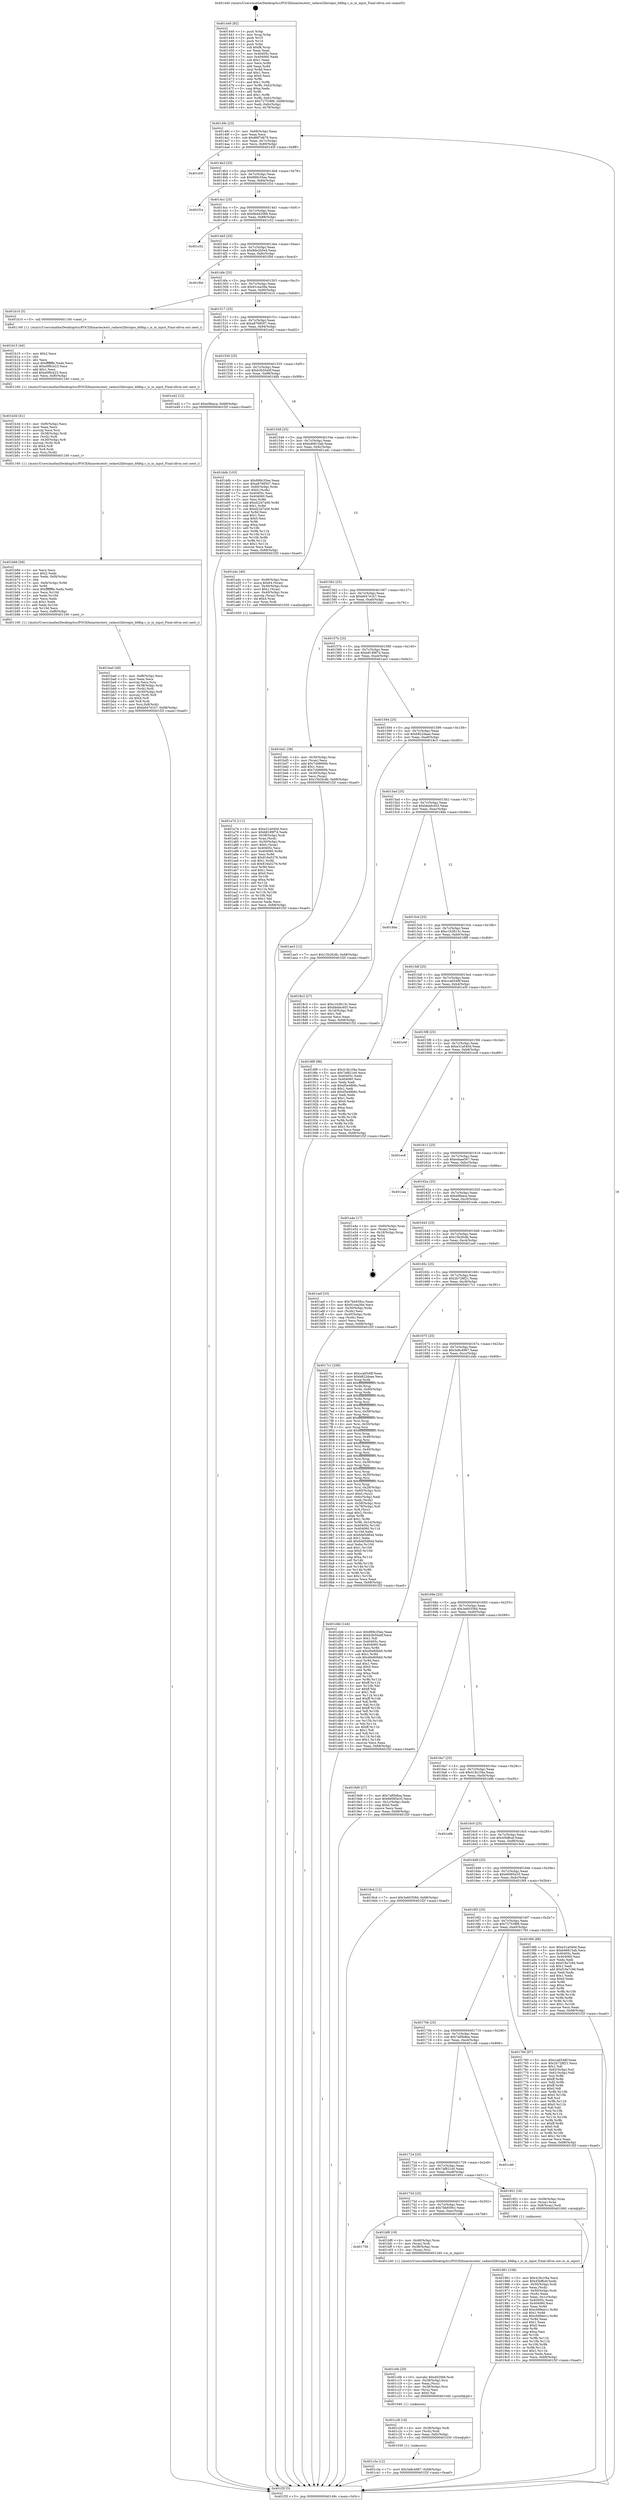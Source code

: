 digraph "0x401440" {
  label = "0x401440 (/mnt/c/Users/mathe/Desktop/tcc/POCII/binaries/extr_radare2libriopio_bfdbg.c_is_in_input_Final-ollvm.out::main(0))"
  labelloc = "t"
  node[shape=record]

  Entry [label="",width=0.3,height=0.3,shape=circle,fillcolor=black,style=filled]
  "0x40149c" [label="{
     0x40149c [23]\l
     | [instrs]\l
     &nbsp;&nbsp;0x40149c \<+3\>: mov -0x68(%rbp),%eax\l
     &nbsp;&nbsp;0x40149f \<+2\>: mov %eax,%ecx\l
     &nbsp;&nbsp;0x4014a1 \<+6\>: sub $0x86f7d679,%ecx\l
     &nbsp;&nbsp;0x4014a7 \<+3\>: mov %eax,-0x7c(%rbp)\l
     &nbsp;&nbsp;0x4014aa \<+3\>: mov %ecx,-0x80(%rbp)\l
     &nbsp;&nbsp;0x4014ad \<+6\>: je 0000000000401d3f \<main+0x8ff\>\l
  }"]
  "0x401d3f" [label="{
     0x401d3f\l
  }", style=dashed]
  "0x4014b3" [label="{
     0x4014b3 [25]\l
     | [instrs]\l
     &nbsp;&nbsp;0x4014b3 \<+5\>: jmp 00000000004014b8 \<main+0x78\>\l
     &nbsp;&nbsp;0x4014b8 \<+3\>: mov -0x7c(%rbp),%eax\l
     &nbsp;&nbsp;0x4014bb \<+5\>: sub $0x899c35ee,%eax\l
     &nbsp;&nbsp;0x4014c0 \<+6\>: mov %eax,-0x84(%rbp)\l
     &nbsp;&nbsp;0x4014c6 \<+6\>: je 0000000000401f1e \<main+0xade\>\l
  }"]
  Exit [label="",width=0.3,height=0.3,shape=circle,fillcolor=black,style=filled,peripheries=2]
  "0x401f1e" [label="{
     0x401f1e\l
  }", style=dashed]
  "0x4014cc" [label="{
     0x4014cc [25]\l
     | [instrs]\l
     &nbsp;&nbsp;0x4014cc \<+5\>: jmp 00000000004014d1 \<main+0x91\>\l
     &nbsp;&nbsp;0x4014d1 \<+3\>: mov -0x7c(%rbp),%eax\l
     &nbsp;&nbsp;0x4014d4 \<+5\>: sub $0x8bd42089,%eax\l
     &nbsp;&nbsp;0x4014d9 \<+6\>: mov %eax,-0x88(%rbp)\l
     &nbsp;&nbsp;0x4014df \<+6\>: je 0000000000401c52 \<main+0x812\>\l
  }"]
  "0x401c3a" [label="{
     0x401c3a [12]\l
     | [instrs]\l
     &nbsp;&nbsp;0x401c3a \<+7\>: movl $0x3a8c4987,-0x68(%rbp)\l
     &nbsp;&nbsp;0x401c41 \<+5\>: jmp 0000000000401f2f \<main+0xaef\>\l
  }"]
  "0x401c52" [label="{
     0x401c52\l
  }", style=dashed]
  "0x4014e5" [label="{
     0x4014e5 [25]\l
     | [instrs]\l
     &nbsp;&nbsp;0x4014e5 \<+5\>: jmp 00000000004014ea \<main+0xaa\>\l
     &nbsp;&nbsp;0x4014ea \<+3\>: mov -0x7c(%rbp),%eax\l
     &nbsp;&nbsp;0x4014ed \<+5\>: sub $0x8de2b5e4,%eax\l
     &nbsp;&nbsp;0x4014f2 \<+6\>: mov %eax,-0x8c(%rbp)\l
     &nbsp;&nbsp;0x4014f8 \<+6\>: je 0000000000401f0d \<main+0xacd\>\l
  }"]
  "0x401c28" [label="{
     0x401c28 [18]\l
     | [instrs]\l
     &nbsp;&nbsp;0x401c28 \<+4\>: mov -0x38(%rbp),%rdi\l
     &nbsp;&nbsp;0x401c2c \<+3\>: mov (%rdi),%rdi\l
     &nbsp;&nbsp;0x401c2f \<+6\>: mov %eax,-0xfc(%rbp)\l
     &nbsp;&nbsp;0x401c35 \<+5\>: call 0000000000401030 \<free@plt\>\l
     | [calls]\l
     &nbsp;&nbsp;0x401030 \{1\} (unknown)\l
  }"]
  "0x401f0d" [label="{
     0x401f0d\l
  }", style=dashed]
  "0x4014fe" [label="{
     0x4014fe [25]\l
     | [instrs]\l
     &nbsp;&nbsp;0x4014fe \<+5\>: jmp 0000000000401503 \<main+0xc3\>\l
     &nbsp;&nbsp;0x401503 \<+3\>: mov -0x7c(%rbp),%eax\l
     &nbsp;&nbsp;0x401506 \<+5\>: sub $0x91cea39a,%eax\l
     &nbsp;&nbsp;0x40150b \<+6\>: mov %eax,-0x90(%rbp)\l
     &nbsp;&nbsp;0x401511 \<+6\>: je 0000000000401b10 \<main+0x6d0\>\l
  }"]
  "0x401c0b" [label="{
     0x401c0b [29]\l
     | [instrs]\l
     &nbsp;&nbsp;0x401c0b \<+10\>: movabs $0x4020b6,%rdi\l
     &nbsp;&nbsp;0x401c15 \<+4\>: mov -0x28(%rbp),%rsi\l
     &nbsp;&nbsp;0x401c19 \<+2\>: mov %eax,(%rsi)\l
     &nbsp;&nbsp;0x401c1b \<+4\>: mov -0x28(%rbp),%rsi\l
     &nbsp;&nbsp;0x401c1f \<+2\>: mov (%rsi),%esi\l
     &nbsp;&nbsp;0x401c21 \<+2\>: mov $0x0,%al\l
     &nbsp;&nbsp;0x401c23 \<+5\>: call 0000000000401040 \<printf@plt\>\l
     | [calls]\l
     &nbsp;&nbsp;0x401040 \{1\} (unknown)\l
  }"]
  "0x401b10" [label="{
     0x401b10 [5]\l
     | [instrs]\l
     &nbsp;&nbsp;0x401b10 \<+5\>: call 0000000000401160 \<next_i\>\l
     | [calls]\l
     &nbsp;&nbsp;0x401160 \{1\} (/mnt/c/Users/mathe/Desktop/tcc/POCII/binaries/extr_radare2libriopio_bfdbg.c_is_in_input_Final-ollvm.out::next_i)\l
  }"]
  "0x401517" [label="{
     0x401517 [25]\l
     | [instrs]\l
     &nbsp;&nbsp;0x401517 \<+5\>: jmp 000000000040151c \<main+0xdc\>\l
     &nbsp;&nbsp;0x40151c \<+3\>: mov -0x7c(%rbp),%eax\l
     &nbsp;&nbsp;0x40151f \<+5\>: sub $0xa8768507,%eax\l
     &nbsp;&nbsp;0x401524 \<+6\>: mov %eax,-0x94(%rbp)\l
     &nbsp;&nbsp;0x40152a \<+6\>: je 0000000000401e42 \<main+0xa02\>\l
  }"]
  "0x401756" [label="{
     0x401756\l
  }", style=dashed]
  "0x401e42" [label="{
     0x401e42 [12]\l
     | [instrs]\l
     &nbsp;&nbsp;0x401e42 \<+7\>: movl $0xe0feaca,-0x68(%rbp)\l
     &nbsp;&nbsp;0x401e49 \<+5\>: jmp 0000000000401f2f \<main+0xaef\>\l
  }"]
  "0x401530" [label="{
     0x401530 [25]\l
     | [instrs]\l
     &nbsp;&nbsp;0x401530 \<+5\>: jmp 0000000000401535 \<main+0xf5\>\l
     &nbsp;&nbsp;0x401535 \<+3\>: mov -0x7c(%rbp),%eax\l
     &nbsp;&nbsp;0x401538 \<+5\>: sub $0xb3b50a0f,%eax\l
     &nbsp;&nbsp;0x40153d \<+6\>: mov %eax,-0x98(%rbp)\l
     &nbsp;&nbsp;0x401543 \<+6\>: je 0000000000401ddb \<main+0x99b\>\l
  }"]
  "0x401bf8" [label="{
     0x401bf8 [19]\l
     | [instrs]\l
     &nbsp;&nbsp;0x401bf8 \<+4\>: mov -0x48(%rbp),%rax\l
     &nbsp;&nbsp;0x401bfc \<+3\>: mov (%rax),%rdi\l
     &nbsp;&nbsp;0x401bff \<+4\>: mov -0x38(%rbp),%rax\l
     &nbsp;&nbsp;0x401c03 \<+3\>: mov (%rax),%rsi\l
     &nbsp;&nbsp;0x401c06 \<+5\>: call 0000000000401240 \<is_in_input\>\l
     | [calls]\l
     &nbsp;&nbsp;0x401240 \{1\} (/mnt/c/Users/mathe/Desktop/tcc/POCII/binaries/extr_radare2libriopio_bfdbg.c_is_in_input_Final-ollvm.out::is_in_input)\l
  }"]
  "0x401ddb" [label="{
     0x401ddb [103]\l
     | [instrs]\l
     &nbsp;&nbsp;0x401ddb \<+5\>: mov $0x899c35ee,%eax\l
     &nbsp;&nbsp;0x401de0 \<+5\>: mov $0xa8768507,%ecx\l
     &nbsp;&nbsp;0x401de5 \<+4\>: mov -0x60(%rbp),%rdx\l
     &nbsp;&nbsp;0x401de9 \<+6\>: movl $0x0,(%rdx)\l
     &nbsp;&nbsp;0x401def \<+7\>: mov 0x40405c,%esi\l
     &nbsp;&nbsp;0x401df6 \<+7\>: mov 0x404060,%edi\l
     &nbsp;&nbsp;0x401dfd \<+3\>: mov %esi,%r8d\l
     &nbsp;&nbsp;0x401e00 \<+7\>: add $0xd22d7a56,%r8d\l
     &nbsp;&nbsp;0x401e07 \<+4\>: sub $0x1,%r8d\l
     &nbsp;&nbsp;0x401e0b \<+7\>: sub $0xd22d7a56,%r8d\l
     &nbsp;&nbsp;0x401e12 \<+4\>: imul %r8d,%esi\l
     &nbsp;&nbsp;0x401e16 \<+3\>: and $0x1,%esi\l
     &nbsp;&nbsp;0x401e19 \<+3\>: cmp $0x0,%esi\l
     &nbsp;&nbsp;0x401e1c \<+4\>: sete %r9b\l
     &nbsp;&nbsp;0x401e20 \<+3\>: cmp $0xa,%edi\l
     &nbsp;&nbsp;0x401e23 \<+4\>: setl %r10b\l
     &nbsp;&nbsp;0x401e27 \<+3\>: mov %r9b,%r11b\l
     &nbsp;&nbsp;0x401e2a \<+3\>: and %r10b,%r11b\l
     &nbsp;&nbsp;0x401e2d \<+3\>: xor %r10b,%r9b\l
     &nbsp;&nbsp;0x401e30 \<+3\>: or %r9b,%r11b\l
     &nbsp;&nbsp;0x401e33 \<+4\>: test $0x1,%r11b\l
     &nbsp;&nbsp;0x401e37 \<+3\>: cmovne %ecx,%eax\l
     &nbsp;&nbsp;0x401e3a \<+3\>: mov %eax,-0x68(%rbp)\l
     &nbsp;&nbsp;0x401e3d \<+5\>: jmp 0000000000401f2f \<main+0xaef\>\l
  }"]
  "0x401549" [label="{
     0x401549 [25]\l
     | [instrs]\l
     &nbsp;&nbsp;0x401549 \<+5\>: jmp 000000000040154e \<main+0x10e\>\l
     &nbsp;&nbsp;0x40154e \<+3\>: mov -0x7c(%rbp),%eax\l
     &nbsp;&nbsp;0x401551 \<+5\>: sub $0xb46815ab,%eax\l
     &nbsp;&nbsp;0x401556 \<+6\>: mov %eax,-0x9c(%rbp)\l
     &nbsp;&nbsp;0x40155c \<+6\>: je 0000000000401a4c \<main+0x60c\>\l
  }"]
  "0x401ba0" [label="{
     0x401ba0 [49]\l
     | [instrs]\l
     &nbsp;&nbsp;0x401ba0 \<+6\>: mov -0xf8(%rbp),%ecx\l
     &nbsp;&nbsp;0x401ba6 \<+3\>: imul %eax,%ecx\l
     &nbsp;&nbsp;0x401ba9 \<+3\>: movslq %ecx,%rsi\l
     &nbsp;&nbsp;0x401bac \<+4\>: mov -0x38(%rbp),%rdi\l
     &nbsp;&nbsp;0x401bb0 \<+3\>: mov (%rdi),%rdi\l
     &nbsp;&nbsp;0x401bb3 \<+4\>: mov -0x30(%rbp),%r8\l
     &nbsp;&nbsp;0x401bb7 \<+3\>: movslq (%r8),%r8\l
     &nbsp;&nbsp;0x401bba \<+4\>: shl $0x4,%r8\l
     &nbsp;&nbsp;0x401bbe \<+3\>: add %r8,%rdi\l
     &nbsp;&nbsp;0x401bc1 \<+4\>: mov %rsi,0x8(%rdi)\l
     &nbsp;&nbsp;0x401bc5 \<+7\>: movl $0xb64741b7,-0x68(%rbp)\l
     &nbsp;&nbsp;0x401bcc \<+5\>: jmp 0000000000401f2f \<main+0xaef\>\l
  }"]
  "0x401a4c" [label="{
     0x401a4c [40]\l
     | [instrs]\l
     &nbsp;&nbsp;0x401a4c \<+4\>: mov -0x48(%rbp),%rax\l
     &nbsp;&nbsp;0x401a50 \<+7\>: movq $0x64,(%rax)\l
     &nbsp;&nbsp;0x401a57 \<+4\>: mov -0x40(%rbp),%rax\l
     &nbsp;&nbsp;0x401a5b \<+6\>: movl $0x1,(%rax)\l
     &nbsp;&nbsp;0x401a61 \<+4\>: mov -0x40(%rbp),%rax\l
     &nbsp;&nbsp;0x401a65 \<+3\>: movslq (%rax),%rax\l
     &nbsp;&nbsp;0x401a68 \<+4\>: shl $0x4,%rax\l
     &nbsp;&nbsp;0x401a6c \<+3\>: mov %rax,%rdi\l
     &nbsp;&nbsp;0x401a6f \<+5\>: call 0000000000401050 \<malloc@plt\>\l
     | [calls]\l
     &nbsp;&nbsp;0x401050 \{1\} (unknown)\l
  }"]
  "0x401562" [label="{
     0x401562 [25]\l
     | [instrs]\l
     &nbsp;&nbsp;0x401562 \<+5\>: jmp 0000000000401567 \<main+0x127\>\l
     &nbsp;&nbsp;0x401567 \<+3\>: mov -0x7c(%rbp),%eax\l
     &nbsp;&nbsp;0x40156a \<+5\>: sub $0xb64741b7,%eax\l
     &nbsp;&nbsp;0x40156f \<+6\>: mov %eax,-0xa0(%rbp)\l
     &nbsp;&nbsp;0x401575 \<+6\>: je 0000000000401bd1 \<main+0x791\>\l
  }"]
  "0x401b66" [label="{
     0x401b66 [58]\l
     | [instrs]\l
     &nbsp;&nbsp;0x401b66 \<+2\>: xor %ecx,%ecx\l
     &nbsp;&nbsp;0x401b68 \<+5\>: mov $0x2,%edx\l
     &nbsp;&nbsp;0x401b6d \<+6\>: mov %edx,-0xf4(%rbp)\l
     &nbsp;&nbsp;0x401b73 \<+1\>: cltd\l
     &nbsp;&nbsp;0x401b74 \<+7\>: mov -0xf4(%rbp),%r9d\l
     &nbsp;&nbsp;0x401b7b \<+3\>: idiv %r9d\l
     &nbsp;&nbsp;0x401b7e \<+6\>: imul $0xfffffffe,%edx,%edx\l
     &nbsp;&nbsp;0x401b84 \<+3\>: mov %ecx,%r10d\l
     &nbsp;&nbsp;0x401b87 \<+3\>: sub %edx,%r10d\l
     &nbsp;&nbsp;0x401b8a \<+2\>: mov %ecx,%edx\l
     &nbsp;&nbsp;0x401b8c \<+3\>: sub $0x1,%edx\l
     &nbsp;&nbsp;0x401b8f \<+3\>: add %edx,%r10d\l
     &nbsp;&nbsp;0x401b92 \<+3\>: sub %r10d,%ecx\l
     &nbsp;&nbsp;0x401b95 \<+6\>: mov %ecx,-0xf8(%rbp)\l
     &nbsp;&nbsp;0x401b9b \<+5\>: call 0000000000401160 \<next_i\>\l
     | [calls]\l
     &nbsp;&nbsp;0x401160 \{1\} (/mnt/c/Users/mathe/Desktop/tcc/POCII/binaries/extr_radare2libriopio_bfdbg.c_is_in_input_Final-ollvm.out::next_i)\l
  }"]
  "0x401bd1" [label="{
     0x401bd1 [39]\l
     | [instrs]\l
     &nbsp;&nbsp;0x401bd1 \<+4\>: mov -0x30(%rbp),%rax\l
     &nbsp;&nbsp;0x401bd5 \<+2\>: mov (%rax),%ecx\l
     &nbsp;&nbsp;0x401bd7 \<+6\>: add $0x7cb8660b,%ecx\l
     &nbsp;&nbsp;0x401bdd \<+3\>: add $0x1,%ecx\l
     &nbsp;&nbsp;0x401be0 \<+6\>: sub $0x7cb8660b,%ecx\l
     &nbsp;&nbsp;0x401be6 \<+4\>: mov -0x30(%rbp),%rax\l
     &nbsp;&nbsp;0x401bea \<+2\>: mov %ecx,(%rax)\l
     &nbsp;&nbsp;0x401bec \<+7\>: movl $0x15b2fcdb,-0x68(%rbp)\l
     &nbsp;&nbsp;0x401bf3 \<+5\>: jmp 0000000000401f2f \<main+0xaef\>\l
  }"]
  "0x40157b" [label="{
     0x40157b [25]\l
     | [instrs]\l
     &nbsp;&nbsp;0x40157b \<+5\>: jmp 0000000000401580 \<main+0x140\>\l
     &nbsp;&nbsp;0x401580 \<+3\>: mov -0x7c(%rbp),%eax\l
     &nbsp;&nbsp;0x401583 \<+5\>: sub $0xb8189f7d,%eax\l
     &nbsp;&nbsp;0x401588 \<+6\>: mov %eax,-0xa4(%rbp)\l
     &nbsp;&nbsp;0x40158e \<+6\>: je 0000000000401ae3 \<main+0x6a3\>\l
  }"]
  "0x401b3d" [label="{
     0x401b3d [41]\l
     | [instrs]\l
     &nbsp;&nbsp;0x401b3d \<+6\>: mov -0xf0(%rbp),%ecx\l
     &nbsp;&nbsp;0x401b43 \<+3\>: imul %eax,%ecx\l
     &nbsp;&nbsp;0x401b46 \<+3\>: movslq %ecx,%rsi\l
     &nbsp;&nbsp;0x401b49 \<+4\>: mov -0x38(%rbp),%rdi\l
     &nbsp;&nbsp;0x401b4d \<+3\>: mov (%rdi),%rdi\l
     &nbsp;&nbsp;0x401b50 \<+4\>: mov -0x30(%rbp),%r8\l
     &nbsp;&nbsp;0x401b54 \<+3\>: movslq (%r8),%r8\l
     &nbsp;&nbsp;0x401b57 \<+4\>: shl $0x4,%r8\l
     &nbsp;&nbsp;0x401b5b \<+3\>: add %r8,%rdi\l
     &nbsp;&nbsp;0x401b5e \<+3\>: mov %rsi,(%rdi)\l
     &nbsp;&nbsp;0x401b61 \<+5\>: call 0000000000401160 \<next_i\>\l
     | [calls]\l
     &nbsp;&nbsp;0x401160 \{1\} (/mnt/c/Users/mathe/Desktop/tcc/POCII/binaries/extr_radare2libriopio_bfdbg.c_is_in_input_Final-ollvm.out::next_i)\l
  }"]
  "0x401ae3" [label="{
     0x401ae3 [12]\l
     | [instrs]\l
     &nbsp;&nbsp;0x401ae3 \<+7\>: movl $0x15b2fcdb,-0x68(%rbp)\l
     &nbsp;&nbsp;0x401aea \<+5\>: jmp 0000000000401f2f \<main+0xaef\>\l
  }"]
  "0x401594" [label="{
     0x401594 [25]\l
     | [instrs]\l
     &nbsp;&nbsp;0x401594 \<+5\>: jmp 0000000000401599 \<main+0x159\>\l
     &nbsp;&nbsp;0x401599 \<+3\>: mov -0x7c(%rbp),%eax\l
     &nbsp;&nbsp;0x40159c \<+5\>: sub $0xb822daae,%eax\l
     &nbsp;&nbsp;0x4015a1 \<+6\>: mov %eax,-0xa8(%rbp)\l
     &nbsp;&nbsp;0x4015a7 \<+6\>: je 00000000004018c3 \<main+0x483\>\l
  }"]
  "0x401b15" [label="{
     0x401b15 [40]\l
     | [instrs]\l
     &nbsp;&nbsp;0x401b15 \<+5\>: mov $0x2,%ecx\l
     &nbsp;&nbsp;0x401b1a \<+1\>: cltd\l
     &nbsp;&nbsp;0x401b1b \<+2\>: idiv %ecx\l
     &nbsp;&nbsp;0x401b1d \<+6\>: imul $0xfffffffe,%edx,%ecx\l
     &nbsp;&nbsp;0x401b23 \<+6\>: sub $0xe0f6cb23,%ecx\l
     &nbsp;&nbsp;0x401b29 \<+3\>: add $0x1,%ecx\l
     &nbsp;&nbsp;0x401b2c \<+6\>: add $0xe0f6cb23,%ecx\l
     &nbsp;&nbsp;0x401b32 \<+6\>: mov %ecx,-0xf0(%rbp)\l
     &nbsp;&nbsp;0x401b38 \<+5\>: call 0000000000401160 \<next_i\>\l
     | [calls]\l
     &nbsp;&nbsp;0x401160 \{1\} (/mnt/c/Users/mathe/Desktop/tcc/POCII/binaries/extr_radare2libriopio_bfdbg.c_is_in_input_Final-ollvm.out::next_i)\l
  }"]
  "0x4018c3" [label="{
     0x4018c3 [27]\l
     | [instrs]\l
     &nbsp;&nbsp;0x4018c3 \<+5\>: mov $0xc1b3613c,%eax\l
     &nbsp;&nbsp;0x4018c8 \<+5\>: mov $0xbbddc403,%ecx\l
     &nbsp;&nbsp;0x4018cd \<+3\>: mov -0x1d(%rbp),%dl\l
     &nbsp;&nbsp;0x4018d0 \<+3\>: test $0x1,%dl\l
     &nbsp;&nbsp;0x4018d3 \<+3\>: cmovne %ecx,%eax\l
     &nbsp;&nbsp;0x4018d6 \<+3\>: mov %eax,-0x68(%rbp)\l
     &nbsp;&nbsp;0x4018d9 \<+5\>: jmp 0000000000401f2f \<main+0xaef\>\l
  }"]
  "0x4015ad" [label="{
     0x4015ad [25]\l
     | [instrs]\l
     &nbsp;&nbsp;0x4015ad \<+5\>: jmp 00000000004015b2 \<main+0x172\>\l
     &nbsp;&nbsp;0x4015b2 \<+3\>: mov -0x7c(%rbp),%eax\l
     &nbsp;&nbsp;0x4015b5 \<+5\>: sub $0xbbddc403,%eax\l
     &nbsp;&nbsp;0x4015ba \<+6\>: mov %eax,-0xac(%rbp)\l
     &nbsp;&nbsp;0x4015c0 \<+6\>: je 00000000004018de \<main+0x49e\>\l
  }"]
  "0x401a74" [label="{
     0x401a74 [111]\l
     | [instrs]\l
     &nbsp;&nbsp;0x401a74 \<+5\>: mov $0xe31a040d,%ecx\l
     &nbsp;&nbsp;0x401a79 \<+5\>: mov $0xb8189f7d,%edx\l
     &nbsp;&nbsp;0x401a7e \<+4\>: mov -0x38(%rbp),%rdi\l
     &nbsp;&nbsp;0x401a82 \<+3\>: mov %rax,(%rdi)\l
     &nbsp;&nbsp;0x401a85 \<+4\>: mov -0x30(%rbp),%rax\l
     &nbsp;&nbsp;0x401a89 \<+6\>: movl $0x0,(%rax)\l
     &nbsp;&nbsp;0x401a8f \<+7\>: mov 0x40405c,%esi\l
     &nbsp;&nbsp;0x401a96 \<+8\>: mov 0x404060,%r8d\l
     &nbsp;&nbsp;0x401a9e \<+3\>: mov %esi,%r9d\l
     &nbsp;&nbsp;0x401aa1 \<+7\>: add $0x816a5276,%r9d\l
     &nbsp;&nbsp;0x401aa8 \<+4\>: sub $0x1,%r9d\l
     &nbsp;&nbsp;0x401aac \<+7\>: sub $0x816a5276,%r9d\l
     &nbsp;&nbsp;0x401ab3 \<+4\>: imul %r9d,%esi\l
     &nbsp;&nbsp;0x401ab7 \<+3\>: and $0x1,%esi\l
     &nbsp;&nbsp;0x401aba \<+3\>: cmp $0x0,%esi\l
     &nbsp;&nbsp;0x401abd \<+4\>: sete %r10b\l
     &nbsp;&nbsp;0x401ac1 \<+4\>: cmp $0xa,%r8d\l
     &nbsp;&nbsp;0x401ac5 \<+4\>: setl %r11b\l
     &nbsp;&nbsp;0x401ac9 \<+3\>: mov %r10b,%bl\l
     &nbsp;&nbsp;0x401acc \<+3\>: and %r11b,%bl\l
     &nbsp;&nbsp;0x401acf \<+3\>: xor %r11b,%r10b\l
     &nbsp;&nbsp;0x401ad2 \<+3\>: or %r10b,%bl\l
     &nbsp;&nbsp;0x401ad5 \<+3\>: test $0x1,%bl\l
     &nbsp;&nbsp;0x401ad8 \<+3\>: cmovne %edx,%ecx\l
     &nbsp;&nbsp;0x401adb \<+3\>: mov %ecx,-0x68(%rbp)\l
     &nbsp;&nbsp;0x401ade \<+5\>: jmp 0000000000401f2f \<main+0xaef\>\l
  }"]
  "0x4018de" [label="{
     0x4018de\l
  }", style=dashed]
  "0x4015c6" [label="{
     0x4015c6 [25]\l
     | [instrs]\l
     &nbsp;&nbsp;0x4015c6 \<+5\>: jmp 00000000004015cb \<main+0x18b\>\l
     &nbsp;&nbsp;0x4015cb \<+3\>: mov -0x7c(%rbp),%eax\l
     &nbsp;&nbsp;0x4015ce \<+5\>: sub $0xc1b3613c,%eax\l
     &nbsp;&nbsp;0x4015d3 \<+6\>: mov %eax,-0xb0(%rbp)\l
     &nbsp;&nbsp;0x4015d9 \<+6\>: je 00000000004018f9 \<main+0x4b9\>\l
  }"]
  "0x401961" [label="{
     0x401961 [108]\l
     | [instrs]\l
     &nbsp;&nbsp;0x401961 \<+5\>: mov $0x418c1f4a,%ecx\l
     &nbsp;&nbsp;0x401966 \<+5\>: mov $0x45bffcef,%edx\l
     &nbsp;&nbsp;0x40196b \<+4\>: mov -0x50(%rbp),%rdi\l
     &nbsp;&nbsp;0x40196f \<+2\>: mov %eax,(%rdi)\l
     &nbsp;&nbsp;0x401971 \<+4\>: mov -0x50(%rbp),%rdi\l
     &nbsp;&nbsp;0x401975 \<+2\>: mov (%rdi),%eax\l
     &nbsp;&nbsp;0x401977 \<+3\>: mov %eax,-0x1c(%rbp)\l
     &nbsp;&nbsp;0x40197a \<+7\>: mov 0x40405c,%eax\l
     &nbsp;&nbsp;0x401981 \<+7\>: mov 0x404060,%esi\l
     &nbsp;&nbsp;0x401988 \<+3\>: mov %eax,%r8d\l
     &nbsp;&nbsp;0x40198b \<+7\>: add $0xcb99ee1c,%r8d\l
     &nbsp;&nbsp;0x401992 \<+4\>: sub $0x1,%r8d\l
     &nbsp;&nbsp;0x401996 \<+7\>: sub $0xcb99ee1c,%r8d\l
     &nbsp;&nbsp;0x40199d \<+4\>: imul %r8d,%eax\l
     &nbsp;&nbsp;0x4019a1 \<+3\>: and $0x1,%eax\l
     &nbsp;&nbsp;0x4019a4 \<+3\>: cmp $0x0,%eax\l
     &nbsp;&nbsp;0x4019a7 \<+4\>: sete %r9b\l
     &nbsp;&nbsp;0x4019ab \<+3\>: cmp $0xa,%esi\l
     &nbsp;&nbsp;0x4019ae \<+4\>: setl %r10b\l
     &nbsp;&nbsp;0x4019b2 \<+3\>: mov %r9b,%r11b\l
     &nbsp;&nbsp;0x4019b5 \<+3\>: and %r10b,%r11b\l
     &nbsp;&nbsp;0x4019b8 \<+3\>: xor %r10b,%r9b\l
     &nbsp;&nbsp;0x4019bb \<+3\>: or %r9b,%r11b\l
     &nbsp;&nbsp;0x4019be \<+4\>: test $0x1,%r11b\l
     &nbsp;&nbsp;0x4019c2 \<+3\>: cmovne %edx,%ecx\l
     &nbsp;&nbsp;0x4019c5 \<+3\>: mov %ecx,-0x68(%rbp)\l
     &nbsp;&nbsp;0x4019c8 \<+5\>: jmp 0000000000401f2f \<main+0xaef\>\l
  }"]
  "0x4018f9" [label="{
     0x4018f9 [88]\l
     | [instrs]\l
     &nbsp;&nbsp;0x4018f9 \<+5\>: mov $0x418c1f4a,%eax\l
     &nbsp;&nbsp;0x4018fe \<+5\>: mov $0x7af821e0,%ecx\l
     &nbsp;&nbsp;0x401903 \<+7\>: mov 0x40405c,%edx\l
     &nbsp;&nbsp;0x40190a \<+7\>: mov 0x404060,%esi\l
     &nbsp;&nbsp;0x401911 \<+2\>: mov %edx,%edi\l
     &nbsp;&nbsp;0x401913 \<+6\>: sub $0xd5e48b6c,%edi\l
     &nbsp;&nbsp;0x401919 \<+3\>: sub $0x1,%edi\l
     &nbsp;&nbsp;0x40191c \<+6\>: add $0xd5e48b6c,%edi\l
     &nbsp;&nbsp;0x401922 \<+3\>: imul %edi,%edx\l
     &nbsp;&nbsp;0x401925 \<+3\>: and $0x1,%edx\l
     &nbsp;&nbsp;0x401928 \<+3\>: cmp $0x0,%edx\l
     &nbsp;&nbsp;0x40192b \<+4\>: sete %r8b\l
     &nbsp;&nbsp;0x40192f \<+3\>: cmp $0xa,%esi\l
     &nbsp;&nbsp;0x401932 \<+4\>: setl %r9b\l
     &nbsp;&nbsp;0x401936 \<+3\>: mov %r8b,%r10b\l
     &nbsp;&nbsp;0x401939 \<+3\>: and %r9b,%r10b\l
     &nbsp;&nbsp;0x40193c \<+3\>: xor %r9b,%r8b\l
     &nbsp;&nbsp;0x40193f \<+3\>: or %r8b,%r10b\l
     &nbsp;&nbsp;0x401942 \<+4\>: test $0x1,%r10b\l
     &nbsp;&nbsp;0x401946 \<+3\>: cmovne %ecx,%eax\l
     &nbsp;&nbsp;0x401949 \<+3\>: mov %eax,-0x68(%rbp)\l
     &nbsp;&nbsp;0x40194c \<+5\>: jmp 0000000000401f2f \<main+0xaef\>\l
  }"]
  "0x4015df" [label="{
     0x4015df [25]\l
     | [instrs]\l
     &nbsp;&nbsp;0x4015df \<+5\>: jmp 00000000004015e4 \<main+0x1a4\>\l
     &nbsp;&nbsp;0x4015e4 \<+3\>: mov -0x7c(%rbp),%eax\l
     &nbsp;&nbsp;0x4015e7 \<+5\>: sub $0xcca6548f,%eax\l
     &nbsp;&nbsp;0x4015ec \<+6\>: mov %eax,-0xb4(%rbp)\l
     &nbsp;&nbsp;0x4015f2 \<+6\>: je 0000000000401e5f \<main+0xa1f\>\l
  }"]
  "0x40173d" [label="{
     0x40173d [25]\l
     | [instrs]\l
     &nbsp;&nbsp;0x40173d \<+5\>: jmp 0000000000401742 \<main+0x302\>\l
     &nbsp;&nbsp;0x401742 \<+3\>: mov -0x7c(%rbp),%eax\l
     &nbsp;&nbsp;0x401745 \<+5\>: sub $0x7bb939cc,%eax\l
     &nbsp;&nbsp;0x40174a \<+6\>: mov %eax,-0xec(%rbp)\l
     &nbsp;&nbsp;0x401750 \<+6\>: je 0000000000401bf8 \<main+0x7b8\>\l
  }"]
  "0x401e5f" [label="{
     0x401e5f\l
  }", style=dashed]
  "0x4015f8" [label="{
     0x4015f8 [25]\l
     | [instrs]\l
     &nbsp;&nbsp;0x4015f8 \<+5\>: jmp 00000000004015fd \<main+0x1bd\>\l
     &nbsp;&nbsp;0x4015fd \<+3\>: mov -0x7c(%rbp),%eax\l
     &nbsp;&nbsp;0x401600 \<+5\>: sub $0xe31a040d,%eax\l
     &nbsp;&nbsp;0x401605 \<+6\>: mov %eax,-0xb8(%rbp)\l
     &nbsp;&nbsp;0x40160b \<+6\>: je 0000000000401ec8 \<main+0xa88\>\l
  }"]
  "0x401951" [label="{
     0x401951 [16]\l
     | [instrs]\l
     &nbsp;&nbsp;0x401951 \<+4\>: mov -0x58(%rbp),%rax\l
     &nbsp;&nbsp;0x401955 \<+3\>: mov (%rax),%rax\l
     &nbsp;&nbsp;0x401958 \<+4\>: mov 0x8(%rax),%rdi\l
     &nbsp;&nbsp;0x40195c \<+5\>: call 0000000000401060 \<atoi@plt\>\l
     | [calls]\l
     &nbsp;&nbsp;0x401060 \{1\} (unknown)\l
  }"]
  "0x401ec8" [label="{
     0x401ec8\l
  }", style=dashed]
  "0x401611" [label="{
     0x401611 [25]\l
     | [instrs]\l
     &nbsp;&nbsp;0x401611 \<+5\>: jmp 0000000000401616 \<main+0x1d6\>\l
     &nbsp;&nbsp;0x401616 \<+3\>: mov -0x7c(%rbp),%eax\l
     &nbsp;&nbsp;0x401619 \<+5\>: sub $0xe4aae567,%eax\l
     &nbsp;&nbsp;0x40161e \<+6\>: mov %eax,-0xbc(%rbp)\l
     &nbsp;&nbsp;0x401624 \<+6\>: je 0000000000401caa \<main+0x86a\>\l
  }"]
  "0x401724" [label="{
     0x401724 [25]\l
     | [instrs]\l
     &nbsp;&nbsp;0x401724 \<+5\>: jmp 0000000000401729 \<main+0x2e9\>\l
     &nbsp;&nbsp;0x401729 \<+3\>: mov -0x7c(%rbp),%eax\l
     &nbsp;&nbsp;0x40172c \<+5\>: sub $0x7af821e0,%eax\l
     &nbsp;&nbsp;0x401731 \<+6\>: mov %eax,-0xe8(%rbp)\l
     &nbsp;&nbsp;0x401737 \<+6\>: je 0000000000401951 \<main+0x511\>\l
  }"]
  "0x401caa" [label="{
     0x401caa\l
  }", style=dashed]
  "0x40162a" [label="{
     0x40162a [25]\l
     | [instrs]\l
     &nbsp;&nbsp;0x40162a \<+5\>: jmp 000000000040162f \<main+0x1ef\>\l
     &nbsp;&nbsp;0x40162f \<+3\>: mov -0x7c(%rbp),%eax\l
     &nbsp;&nbsp;0x401632 \<+5\>: sub $0xe0feaca,%eax\l
     &nbsp;&nbsp;0x401637 \<+6\>: mov %eax,-0xc0(%rbp)\l
     &nbsp;&nbsp;0x40163d \<+6\>: je 0000000000401e4e \<main+0xa0e\>\l
  }"]
  "0x401c46" [label="{
     0x401c46\l
  }", style=dashed]
  "0x401e4e" [label="{
     0x401e4e [17]\l
     | [instrs]\l
     &nbsp;&nbsp;0x401e4e \<+4\>: mov -0x60(%rbp),%rax\l
     &nbsp;&nbsp;0x401e52 \<+2\>: mov (%rax),%eax\l
     &nbsp;&nbsp;0x401e54 \<+4\>: lea -0x18(%rbp),%rsp\l
     &nbsp;&nbsp;0x401e58 \<+1\>: pop %rbx\l
     &nbsp;&nbsp;0x401e59 \<+2\>: pop %r14\l
     &nbsp;&nbsp;0x401e5b \<+2\>: pop %r15\l
     &nbsp;&nbsp;0x401e5d \<+1\>: pop %rbp\l
     &nbsp;&nbsp;0x401e5e \<+1\>: ret\l
  }"]
  "0x401643" [label="{
     0x401643 [25]\l
     | [instrs]\l
     &nbsp;&nbsp;0x401643 \<+5\>: jmp 0000000000401648 \<main+0x208\>\l
     &nbsp;&nbsp;0x401648 \<+3\>: mov -0x7c(%rbp),%eax\l
     &nbsp;&nbsp;0x40164b \<+5\>: sub $0x15b2fcdb,%eax\l
     &nbsp;&nbsp;0x401650 \<+6\>: mov %eax,-0xc4(%rbp)\l
     &nbsp;&nbsp;0x401656 \<+6\>: je 0000000000401aef \<main+0x6af\>\l
  }"]
  "0x401440" [label="{
     0x401440 [92]\l
     | [instrs]\l
     &nbsp;&nbsp;0x401440 \<+1\>: push %rbp\l
     &nbsp;&nbsp;0x401441 \<+3\>: mov %rsp,%rbp\l
     &nbsp;&nbsp;0x401444 \<+2\>: push %r15\l
     &nbsp;&nbsp;0x401446 \<+2\>: push %r14\l
     &nbsp;&nbsp;0x401448 \<+1\>: push %rbx\l
     &nbsp;&nbsp;0x401449 \<+7\>: sub $0xf8,%rsp\l
     &nbsp;&nbsp;0x401450 \<+2\>: xor %eax,%eax\l
     &nbsp;&nbsp;0x401452 \<+7\>: mov 0x40405c,%ecx\l
     &nbsp;&nbsp;0x401459 \<+7\>: mov 0x404060,%edx\l
     &nbsp;&nbsp;0x401460 \<+3\>: sub $0x1,%eax\l
     &nbsp;&nbsp;0x401463 \<+3\>: mov %ecx,%r8d\l
     &nbsp;&nbsp;0x401466 \<+3\>: add %eax,%r8d\l
     &nbsp;&nbsp;0x401469 \<+4\>: imul %r8d,%ecx\l
     &nbsp;&nbsp;0x40146d \<+3\>: and $0x1,%ecx\l
     &nbsp;&nbsp;0x401470 \<+3\>: cmp $0x0,%ecx\l
     &nbsp;&nbsp;0x401473 \<+4\>: sete %r9b\l
     &nbsp;&nbsp;0x401477 \<+4\>: and $0x1,%r9b\l
     &nbsp;&nbsp;0x40147b \<+4\>: mov %r9b,-0x62(%rbp)\l
     &nbsp;&nbsp;0x40147f \<+3\>: cmp $0xa,%edx\l
     &nbsp;&nbsp;0x401482 \<+4\>: setl %r9b\l
     &nbsp;&nbsp;0x401486 \<+4\>: and $0x1,%r9b\l
     &nbsp;&nbsp;0x40148a \<+4\>: mov %r9b,-0x61(%rbp)\l
     &nbsp;&nbsp;0x40148e \<+7\>: movl $0x727538f6,-0x68(%rbp)\l
     &nbsp;&nbsp;0x401495 \<+3\>: mov %edi,-0x6c(%rbp)\l
     &nbsp;&nbsp;0x401498 \<+4\>: mov %rsi,-0x78(%rbp)\l
  }"]
  "0x401aef" [label="{
     0x401aef [33]\l
     | [instrs]\l
     &nbsp;&nbsp;0x401aef \<+5\>: mov $0x7bb939cc,%eax\l
     &nbsp;&nbsp;0x401af4 \<+5\>: mov $0x91cea39a,%ecx\l
     &nbsp;&nbsp;0x401af9 \<+4\>: mov -0x30(%rbp),%rdx\l
     &nbsp;&nbsp;0x401afd \<+2\>: mov (%rdx),%esi\l
     &nbsp;&nbsp;0x401aff \<+4\>: mov -0x40(%rbp),%rdx\l
     &nbsp;&nbsp;0x401b03 \<+2\>: cmp (%rdx),%esi\l
     &nbsp;&nbsp;0x401b05 \<+3\>: cmovl %ecx,%eax\l
     &nbsp;&nbsp;0x401b08 \<+3\>: mov %eax,-0x68(%rbp)\l
     &nbsp;&nbsp;0x401b0b \<+5\>: jmp 0000000000401f2f \<main+0xaef\>\l
  }"]
  "0x40165c" [label="{
     0x40165c [25]\l
     | [instrs]\l
     &nbsp;&nbsp;0x40165c \<+5\>: jmp 0000000000401661 \<main+0x221\>\l
     &nbsp;&nbsp;0x401661 \<+3\>: mov -0x7c(%rbp),%eax\l
     &nbsp;&nbsp;0x401664 \<+5\>: sub $0x2b728f21,%eax\l
     &nbsp;&nbsp;0x401669 \<+6\>: mov %eax,-0xc8(%rbp)\l
     &nbsp;&nbsp;0x40166f \<+6\>: je 00000000004017c1 \<main+0x381\>\l
  }"]
  "0x401f2f" [label="{
     0x401f2f [5]\l
     | [instrs]\l
     &nbsp;&nbsp;0x401f2f \<+5\>: jmp 000000000040149c \<main+0x5c\>\l
  }"]
  "0x4017c1" [label="{
     0x4017c1 [258]\l
     | [instrs]\l
     &nbsp;&nbsp;0x4017c1 \<+5\>: mov $0xcca6548f,%eax\l
     &nbsp;&nbsp;0x4017c6 \<+5\>: mov $0xb822daae,%ecx\l
     &nbsp;&nbsp;0x4017cb \<+3\>: mov %rsp,%rdx\l
     &nbsp;&nbsp;0x4017ce \<+4\>: add $0xfffffffffffffff0,%rdx\l
     &nbsp;&nbsp;0x4017d2 \<+3\>: mov %rdx,%rsp\l
     &nbsp;&nbsp;0x4017d5 \<+4\>: mov %rdx,-0x60(%rbp)\l
     &nbsp;&nbsp;0x4017d9 \<+3\>: mov %rsp,%rdx\l
     &nbsp;&nbsp;0x4017dc \<+4\>: add $0xfffffffffffffff0,%rdx\l
     &nbsp;&nbsp;0x4017e0 \<+3\>: mov %rdx,%rsp\l
     &nbsp;&nbsp;0x4017e3 \<+3\>: mov %rsp,%rsi\l
     &nbsp;&nbsp;0x4017e6 \<+4\>: add $0xfffffffffffffff0,%rsi\l
     &nbsp;&nbsp;0x4017ea \<+3\>: mov %rsi,%rsp\l
     &nbsp;&nbsp;0x4017ed \<+4\>: mov %rsi,-0x58(%rbp)\l
     &nbsp;&nbsp;0x4017f1 \<+3\>: mov %rsp,%rsi\l
     &nbsp;&nbsp;0x4017f4 \<+4\>: add $0xfffffffffffffff0,%rsi\l
     &nbsp;&nbsp;0x4017f8 \<+3\>: mov %rsi,%rsp\l
     &nbsp;&nbsp;0x4017fb \<+4\>: mov %rsi,-0x50(%rbp)\l
     &nbsp;&nbsp;0x4017ff \<+3\>: mov %rsp,%rsi\l
     &nbsp;&nbsp;0x401802 \<+4\>: add $0xfffffffffffffff0,%rsi\l
     &nbsp;&nbsp;0x401806 \<+3\>: mov %rsi,%rsp\l
     &nbsp;&nbsp;0x401809 \<+4\>: mov %rsi,-0x48(%rbp)\l
     &nbsp;&nbsp;0x40180d \<+3\>: mov %rsp,%rsi\l
     &nbsp;&nbsp;0x401810 \<+4\>: add $0xfffffffffffffff0,%rsi\l
     &nbsp;&nbsp;0x401814 \<+3\>: mov %rsi,%rsp\l
     &nbsp;&nbsp;0x401817 \<+4\>: mov %rsi,-0x40(%rbp)\l
     &nbsp;&nbsp;0x40181b \<+3\>: mov %rsp,%rsi\l
     &nbsp;&nbsp;0x40181e \<+4\>: add $0xfffffffffffffff0,%rsi\l
     &nbsp;&nbsp;0x401822 \<+3\>: mov %rsi,%rsp\l
     &nbsp;&nbsp;0x401825 \<+4\>: mov %rsi,-0x38(%rbp)\l
     &nbsp;&nbsp;0x401829 \<+3\>: mov %rsp,%rsi\l
     &nbsp;&nbsp;0x40182c \<+4\>: add $0xfffffffffffffff0,%rsi\l
     &nbsp;&nbsp;0x401830 \<+3\>: mov %rsi,%rsp\l
     &nbsp;&nbsp;0x401833 \<+4\>: mov %rsi,-0x30(%rbp)\l
     &nbsp;&nbsp;0x401837 \<+3\>: mov %rsp,%rsi\l
     &nbsp;&nbsp;0x40183a \<+4\>: add $0xfffffffffffffff0,%rsi\l
     &nbsp;&nbsp;0x40183e \<+3\>: mov %rsi,%rsp\l
     &nbsp;&nbsp;0x401841 \<+4\>: mov %rsi,-0x28(%rbp)\l
     &nbsp;&nbsp;0x401845 \<+4\>: mov -0x60(%rbp),%rsi\l
     &nbsp;&nbsp;0x401849 \<+6\>: movl $0x0,(%rsi)\l
     &nbsp;&nbsp;0x40184f \<+3\>: mov -0x6c(%rbp),%edi\l
     &nbsp;&nbsp;0x401852 \<+2\>: mov %edi,(%rdx)\l
     &nbsp;&nbsp;0x401854 \<+4\>: mov -0x58(%rbp),%rsi\l
     &nbsp;&nbsp;0x401858 \<+4\>: mov -0x78(%rbp),%r8\l
     &nbsp;&nbsp;0x40185c \<+3\>: mov %r8,(%rsi)\l
     &nbsp;&nbsp;0x40185f \<+3\>: cmpl $0x2,(%rdx)\l
     &nbsp;&nbsp;0x401862 \<+4\>: setne %r9b\l
     &nbsp;&nbsp;0x401866 \<+4\>: and $0x1,%r9b\l
     &nbsp;&nbsp;0x40186a \<+4\>: mov %r9b,-0x1d(%rbp)\l
     &nbsp;&nbsp;0x40186e \<+8\>: mov 0x40405c,%r10d\l
     &nbsp;&nbsp;0x401876 \<+8\>: mov 0x404060,%r11d\l
     &nbsp;&nbsp;0x40187e \<+3\>: mov %r10d,%ebx\l
     &nbsp;&nbsp;0x401881 \<+6\>: sub $0x6dd5d84d,%ebx\l
     &nbsp;&nbsp;0x401887 \<+3\>: sub $0x1,%ebx\l
     &nbsp;&nbsp;0x40188a \<+6\>: add $0x6dd5d84d,%ebx\l
     &nbsp;&nbsp;0x401890 \<+4\>: imul %ebx,%r10d\l
     &nbsp;&nbsp;0x401894 \<+4\>: and $0x1,%r10d\l
     &nbsp;&nbsp;0x401898 \<+4\>: cmp $0x0,%r10d\l
     &nbsp;&nbsp;0x40189c \<+4\>: sete %r9b\l
     &nbsp;&nbsp;0x4018a0 \<+4\>: cmp $0xa,%r11d\l
     &nbsp;&nbsp;0x4018a4 \<+4\>: setl %r14b\l
     &nbsp;&nbsp;0x4018a8 \<+3\>: mov %r9b,%r15b\l
     &nbsp;&nbsp;0x4018ab \<+3\>: and %r14b,%r15b\l
     &nbsp;&nbsp;0x4018ae \<+3\>: xor %r14b,%r9b\l
     &nbsp;&nbsp;0x4018b1 \<+3\>: or %r9b,%r15b\l
     &nbsp;&nbsp;0x4018b4 \<+4\>: test $0x1,%r15b\l
     &nbsp;&nbsp;0x4018b8 \<+3\>: cmovne %ecx,%eax\l
     &nbsp;&nbsp;0x4018bb \<+3\>: mov %eax,-0x68(%rbp)\l
     &nbsp;&nbsp;0x4018be \<+5\>: jmp 0000000000401f2f \<main+0xaef\>\l
  }"]
  "0x401675" [label="{
     0x401675 [25]\l
     | [instrs]\l
     &nbsp;&nbsp;0x401675 \<+5\>: jmp 000000000040167a \<main+0x23a\>\l
     &nbsp;&nbsp;0x40167a \<+3\>: mov -0x7c(%rbp),%eax\l
     &nbsp;&nbsp;0x40167d \<+5\>: sub $0x3a8c4987,%eax\l
     &nbsp;&nbsp;0x401682 \<+6\>: mov %eax,-0xcc(%rbp)\l
     &nbsp;&nbsp;0x401688 \<+6\>: je 0000000000401d4b \<main+0x90b\>\l
  }"]
  "0x40170b" [label="{
     0x40170b [25]\l
     | [instrs]\l
     &nbsp;&nbsp;0x40170b \<+5\>: jmp 0000000000401710 \<main+0x2d0\>\l
     &nbsp;&nbsp;0x401710 \<+3\>: mov -0x7c(%rbp),%eax\l
     &nbsp;&nbsp;0x401713 \<+5\>: sub $0x7af0b8ea,%eax\l
     &nbsp;&nbsp;0x401718 \<+6\>: mov %eax,-0xe4(%rbp)\l
     &nbsp;&nbsp;0x40171e \<+6\>: je 0000000000401c46 \<main+0x806\>\l
  }"]
  "0x401d4b" [label="{
     0x401d4b [144]\l
     | [instrs]\l
     &nbsp;&nbsp;0x401d4b \<+5\>: mov $0x899c35ee,%eax\l
     &nbsp;&nbsp;0x401d50 \<+5\>: mov $0xb3b50a0f,%ecx\l
     &nbsp;&nbsp;0x401d55 \<+2\>: mov $0x1,%dl\l
     &nbsp;&nbsp;0x401d57 \<+7\>: mov 0x40405c,%esi\l
     &nbsp;&nbsp;0x401d5e \<+7\>: mov 0x404060,%edi\l
     &nbsp;&nbsp;0x401d65 \<+3\>: mov %esi,%r8d\l
     &nbsp;&nbsp;0x401d68 \<+7\>: add $0xd0e60bb0,%r8d\l
     &nbsp;&nbsp;0x401d6f \<+4\>: sub $0x1,%r8d\l
     &nbsp;&nbsp;0x401d73 \<+7\>: sub $0xd0e60bb0,%r8d\l
     &nbsp;&nbsp;0x401d7a \<+4\>: imul %r8d,%esi\l
     &nbsp;&nbsp;0x401d7e \<+3\>: and $0x1,%esi\l
     &nbsp;&nbsp;0x401d81 \<+3\>: cmp $0x0,%esi\l
     &nbsp;&nbsp;0x401d84 \<+4\>: sete %r9b\l
     &nbsp;&nbsp;0x401d88 \<+3\>: cmp $0xa,%edi\l
     &nbsp;&nbsp;0x401d8b \<+4\>: setl %r10b\l
     &nbsp;&nbsp;0x401d8f \<+3\>: mov %r9b,%r11b\l
     &nbsp;&nbsp;0x401d92 \<+4\>: xor $0xff,%r11b\l
     &nbsp;&nbsp;0x401d96 \<+3\>: mov %r10b,%bl\l
     &nbsp;&nbsp;0x401d99 \<+3\>: xor $0xff,%bl\l
     &nbsp;&nbsp;0x401d9c \<+3\>: xor $0x1,%dl\l
     &nbsp;&nbsp;0x401d9f \<+3\>: mov %r11b,%r14b\l
     &nbsp;&nbsp;0x401da2 \<+4\>: and $0xff,%r14b\l
     &nbsp;&nbsp;0x401da6 \<+3\>: and %dl,%r9b\l
     &nbsp;&nbsp;0x401da9 \<+3\>: mov %bl,%r15b\l
     &nbsp;&nbsp;0x401dac \<+4\>: and $0xff,%r15b\l
     &nbsp;&nbsp;0x401db0 \<+3\>: and %dl,%r10b\l
     &nbsp;&nbsp;0x401db3 \<+3\>: or %r9b,%r14b\l
     &nbsp;&nbsp;0x401db6 \<+3\>: or %r10b,%r15b\l
     &nbsp;&nbsp;0x401db9 \<+3\>: xor %r15b,%r14b\l
     &nbsp;&nbsp;0x401dbc \<+3\>: or %bl,%r11b\l
     &nbsp;&nbsp;0x401dbf \<+4\>: xor $0xff,%r11b\l
     &nbsp;&nbsp;0x401dc3 \<+3\>: or $0x1,%dl\l
     &nbsp;&nbsp;0x401dc6 \<+3\>: and %dl,%r11b\l
     &nbsp;&nbsp;0x401dc9 \<+3\>: or %r11b,%r14b\l
     &nbsp;&nbsp;0x401dcc \<+4\>: test $0x1,%r14b\l
     &nbsp;&nbsp;0x401dd0 \<+3\>: cmovne %ecx,%eax\l
     &nbsp;&nbsp;0x401dd3 \<+3\>: mov %eax,-0x68(%rbp)\l
     &nbsp;&nbsp;0x401dd6 \<+5\>: jmp 0000000000401f2f \<main+0xaef\>\l
  }"]
  "0x40168e" [label="{
     0x40168e [25]\l
     | [instrs]\l
     &nbsp;&nbsp;0x40168e \<+5\>: jmp 0000000000401693 \<main+0x253\>\l
     &nbsp;&nbsp;0x401693 \<+3\>: mov -0x7c(%rbp),%eax\l
     &nbsp;&nbsp;0x401696 \<+5\>: sub $0x3e60358d,%eax\l
     &nbsp;&nbsp;0x40169b \<+6\>: mov %eax,-0xd0(%rbp)\l
     &nbsp;&nbsp;0x4016a1 \<+6\>: je 00000000004019d9 \<main+0x599\>\l
  }"]
  "0x401760" [label="{
     0x401760 [97]\l
     | [instrs]\l
     &nbsp;&nbsp;0x401760 \<+5\>: mov $0xcca6548f,%eax\l
     &nbsp;&nbsp;0x401765 \<+5\>: mov $0x2b728f21,%ecx\l
     &nbsp;&nbsp;0x40176a \<+2\>: mov $0x1,%dl\l
     &nbsp;&nbsp;0x40176c \<+4\>: mov -0x62(%rbp),%sil\l
     &nbsp;&nbsp;0x401770 \<+4\>: mov -0x61(%rbp),%dil\l
     &nbsp;&nbsp;0x401774 \<+3\>: mov %sil,%r8b\l
     &nbsp;&nbsp;0x401777 \<+4\>: xor $0xff,%r8b\l
     &nbsp;&nbsp;0x40177b \<+3\>: mov %dil,%r9b\l
     &nbsp;&nbsp;0x40177e \<+4\>: xor $0xff,%r9b\l
     &nbsp;&nbsp;0x401782 \<+3\>: xor $0x0,%dl\l
     &nbsp;&nbsp;0x401785 \<+3\>: mov %r8b,%r10b\l
     &nbsp;&nbsp;0x401788 \<+4\>: and $0x0,%r10b\l
     &nbsp;&nbsp;0x40178c \<+3\>: and %dl,%sil\l
     &nbsp;&nbsp;0x40178f \<+3\>: mov %r9b,%r11b\l
     &nbsp;&nbsp;0x401792 \<+4\>: and $0x0,%r11b\l
     &nbsp;&nbsp;0x401796 \<+3\>: and %dl,%dil\l
     &nbsp;&nbsp;0x401799 \<+3\>: or %sil,%r10b\l
     &nbsp;&nbsp;0x40179c \<+3\>: or %dil,%r11b\l
     &nbsp;&nbsp;0x40179f \<+3\>: xor %r11b,%r10b\l
     &nbsp;&nbsp;0x4017a2 \<+3\>: or %r9b,%r8b\l
     &nbsp;&nbsp;0x4017a5 \<+4\>: xor $0xff,%r8b\l
     &nbsp;&nbsp;0x4017a9 \<+3\>: or $0x0,%dl\l
     &nbsp;&nbsp;0x4017ac \<+3\>: and %dl,%r8b\l
     &nbsp;&nbsp;0x4017af \<+3\>: or %r8b,%r10b\l
     &nbsp;&nbsp;0x4017b2 \<+4\>: test $0x1,%r10b\l
     &nbsp;&nbsp;0x4017b6 \<+3\>: cmovne %ecx,%eax\l
     &nbsp;&nbsp;0x4017b9 \<+3\>: mov %eax,-0x68(%rbp)\l
     &nbsp;&nbsp;0x4017bc \<+5\>: jmp 0000000000401f2f \<main+0xaef\>\l
  }"]
  "0x4019d9" [label="{
     0x4019d9 [27]\l
     | [instrs]\l
     &nbsp;&nbsp;0x4019d9 \<+5\>: mov $0x7af0b8ea,%eax\l
     &nbsp;&nbsp;0x4019de \<+5\>: mov $0x66085e35,%ecx\l
     &nbsp;&nbsp;0x4019e3 \<+3\>: mov -0x1c(%rbp),%edx\l
     &nbsp;&nbsp;0x4019e6 \<+3\>: cmp $0x0,%edx\l
     &nbsp;&nbsp;0x4019e9 \<+3\>: cmove %ecx,%eax\l
     &nbsp;&nbsp;0x4019ec \<+3\>: mov %eax,-0x68(%rbp)\l
     &nbsp;&nbsp;0x4019ef \<+5\>: jmp 0000000000401f2f \<main+0xaef\>\l
  }"]
  "0x4016a7" [label="{
     0x4016a7 [25]\l
     | [instrs]\l
     &nbsp;&nbsp;0x4016a7 \<+5\>: jmp 00000000004016ac \<main+0x26c\>\l
     &nbsp;&nbsp;0x4016ac \<+3\>: mov -0x7c(%rbp),%eax\l
     &nbsp;&nbsp;0x4016af \<+5\>: sub $0x418c1f4a,%eax\l
     &nbsp;&nbsp;0x4016b4 \<+6\>: mov %eax,-0xd4(%rbp)\l
     &nbsp;&nbsp;0x4016ba \<+6\>: je 0000000000401e9b \<main+0xa5b\>\l
  }"]
  "0x4016f2" [label="{
     0x4016f2 [25]\l
     | [instrs]\l
     &nbsp;&nbsp;0x4016f2 \<+5\>: jmp 00000000004016f7 \<main+0x2b7\>\l
     &nbsp;&nbsp;0x4016f7 \<+3\>: mov -0x7c(%rbp),%eax\l
     &nbsp;&nbsp;0x4016fa \<+5\>: sub $0x727538f6,%eax\l
     &nbsp;&nbsp;0x4016ff \<+6\>: mov %eax,-0xe0(%rbp)\l
     &nbsp;&nbsp;0x401705 \<+6\>: je 0000000000401760 \<main+0x320\>\l
  }"]
  "0x401e9b" [label="{
     0x401e9b\l
  }", style=dashed]
  "0x4016c0" [label="{
     0x4016c0 [25]\l
     | [instrs]\l
     &nbsp;&nbsp;0x4016c0 \<+5\>: jmp 00000000004016c5 \<main+0x285\>\l
     &nbsp;&nbsp;0x4016c5 \<+3\>: mov -0x7c(%rbp),%eax\l
     &nbsp;&nbsp;0x4016c8 \<+5\>: sub $0x45bffcef,%eax\l
     &nbsp;&nbsp;0x4016cd \<+6\>: mov %eax,-0xd8(%rbp)\l
     &nbsp;&nbsp;0x4016d3 \<+6\>: je 00000000004019cd \<main+0x58d\>\l
  }"]
  "0x4019f4" [label="{
     0x4019f4 [88]\l
     | [instrs]\l
     &nbsp;&nbsp;0x4019f4 \<+5\>: mov $0xe31a040d,%eax\l
     &nbsp;&nbsp;0x4019f9 \<+5\>: mov $0xb46815ab,%ecx\l
     &nbsp;&nbsp;0x4019fe \<+7\>: mov 0x40405c,%edx\l
     &nbsp;&nbsp;0x401a05 \<+7\>: mov 0x404060,%esi\l
     &nbsp;&nbsp;0x401a0c \<+2\>: mov %edx,%edi\l
     &nbsp;&nbsp;0x401a0e \<+6\>: sub $0xf19a7c9d,%edi\l
     &nbsp;&nbsp;0x401a14 \<+3\>: sub $0x1,%edi\l
     &nbsp;&nbsp;0x401a17 \<+6\>: add $0xf19a7c9d,%edi\l
     &nbsp;&nbsp;0x401a1d \<+3\>: imul %edi,%edx\l
     &nbsp;&nbsp;0x401a20 \<+3\>: and $0x1,%edx\l
     &nbsp;&nbsp;0x401a23 \<+3\>: cmp $0x0,%edx\l
     &nbsp;&nbsp;0x401a26 \<+4\>: sete %r8b\l
     &nbsp;&nbsp;0x401a2a \<+3\>: cmp $0xa,%esi\l
     &nbsp;&nbsp;0x401a2d \<+4\>: setl %r9b\l
     &nbsp;&nbsp;0x401a31 \<+3\>: mov %r8b,%r10b\l
     &nbsp;&nbsp;0x401a34 \<+3\>: and %r9b,%r10b\l
     &nbsp;&nbsp;0x401a37 \<+3\>: xor %r9b,%r8b\l
     &nbsp;&nbsp;0x401a3a \<+3\>: or %r8b,%r10b\l
     &nbsp;&nbsp;0x401a3d \<+4\>: test $0x1,%r10b\l
     &nbsp;&nbsp;0x401a41 \<+3\>: cmovne %ecx,%eax\l
     &nbsp;&nbsp;0x401a44 \<+3\>: mov %eax,-0x68(%rbp)\l
     &nbsp;&nbsp;0x401a47 \<+5\>: jmp 0000000000401f2f \<main+0xaef\>\l
  }"]
  "0x4019cd" [label="{
     0x4019cd [12]\l
     | [instrs]\l
     &nbsp;&nbsp;0x4019cd \<+7\>: movl $0x3e60358d,-0x68(%rbp)\l
     &nbsp;&nbsp;0x4019d4 \<+5\>: jmp 0000000000401f2f \<main+0xaef\>\l
  }"]
  "0x4016d9" [label="{
     0x4016d9 [25]\l
     | [instrs]\l
     &nbsp;&nbsp;0x4016d9 \<+5\>: jmp 00000000004016de \<main+0x29e\>\l
     &nbsp;&nbsp;0x4016de \<+3\>: mov -0x7c(%rbp),%eax\l
     &nbsp;&nbsp;0x4016e1 \<+5\>: sub $0x66085e35,%eax\l
     &nbsp;&nbsp;0x4016e6 \<+6\>: mov %eax,-0xdc(%rbp)\l
     &nbsp;&nbsp;0x4016ec \<+6\>: je 00000000004019f4 \<main+0x5b4\>\l
  }"]
  Entry -> "0x401440" [label=" 1"]
  "0x40149c" -> "0x401d3f" [label=" 0"]
  "0x40149c" -> "0x4014b3" [label=" 19"]
  "0x401e4e" -> Exit [label=" 1"]
  "0x4014b3" -> "0x401f1e" [label=" 0"]
  "0x4014b3" -> "0x4014cc" [label=" 19"]
  "0x401e42" -> "0x401f2f" [label=" 1"]
  "0x4014cc" -> "0x401c52" [label=" 0"]
  "0x4014cc" -> "0x4014e5" [label=" 19"]
  "0x401ddb" -> "0x401f2f" [label=" 1"]
  "0x4014e5" -> "0x401f0d" [label=" 0"]
  "0x4014e5" -> "0x4014fe" [label=" 19"]
  "0x401d4b" -> "0x401f2f" [label=" 1"]
  "0x4014fe" -> "0x401b10" [label=" 1"]
  "0x4014fe" -> "0x401517" [label=" 18"]
  "0x401c3a" -> "0x401f2f" [label=" 1"]
  "0x401517" -> "0x401e42" [label=" 1"]
  "0x401517" -> "0x401530" [label=" 17"]
  "0x401c28" -> "0x401c3a" [label=" 1"]
  "0x401530" -> "0x401ddb" [label=" 1"]
  "0x401530" -> "0x401549" [label=" 16"]
  "0x401c0b" -> "0x401c28" [label=" 1"]
  "0x401549" -> "0x401a4c" [label=" 1"]
  "0x401549" -> "0x401562" [label=" 15"]
  "0x40173d" -> "0x401756" [label=" 0"]
  "0x401562" -> "0x401bd1" [label=" 1"]
  "0x401562" -> "0x40157b" [label=" 14"]
  "0x40173d" -> "0x401bf8" [label=" 1"]
  "0x40157b" -> "0x401ae3" [label=" 1"]
  "0x40157b" -> "0x401594" [label=" 13"]
  "0x401bf8" -> "0x401c0b" [label=" 1"]
  "0x401594" -> "0x4018c3" [label=" 1"]
  "0x401594" -> "0x4015ad" [label=" 12"]
  "0x401bd1" -> "0x401f2f" [label=" 1"]
  "0x4015ad" -> "0x4018de" [label=" 0"]
  "0x4015ad" -> "0x4015c6" [label=" 12"]
  "0x401ba0" -> "0x401f2f" [label=" 1"]
  "0x4015c6" -> "0x4018f9" [label=" 1"]
  "0x4015c6" -> "0x4015df" [label=" 11"]
  "0x401b66" -> "0x401ba0" [label=" 1"]
  "0x4015df" -> "0x401e5f" [label=" 0"]
  "0x4015df" -> "0x4015f8" [label=" 11"]
  "0x401b3d" -> "0x401b66" [label=" 1"]
  "0x4015f8" -> "0x401ec8" [label=" 0"]
  "0x4015f8" -> "0x401611" [label=" 11"]
  "0x401b15" -> "0x401b3d" [label=" 1"]
  "0x401611" -> "0x401caa" [label=" 0"]
  "0x401611" -> "0x40162a" [label=" 11"]
  "0x401aef" -> "0x401f2f" [label=" 2"]
  "0x40162a" -> "0x401e4e" [label=" 1"]
  "0x40162a" -> "0x401643" [label=" 10"]
  "0x401ae3" -> "0x401f2f" [label=" 1"]
  "0x401643" -> "0x401aef" [label=" 2"]
  "0x401643" -> "0x40165c" [label=" 8"]
  "0x4019f4" -> "0x401f2f" [label=" 1"]
  "0x40165c" -> "0x4017c1" [label=" 1"]
  "0x40165c" -> "0x401675" [label=" 7"]
  "0x4019d9" -> "0x401f2f" [label=" 1"]
  "0x401675" -> "0x401d4b" [label=" 1"]
  "0x401675" -> "0x40168e" [label=" 6"]
  "0x4019cd" -> "0x401f2f" [label=" 1"]
  "0x40168e" -> "0x4019d9" [label=" 1"]
  "0x40168e" -> "0x4016a7" [label=" 5"]
  "0x401961" -> "0x401f2f" [label=" 1"]
  "0x4016a7" -> "0x401e9b" [label=" 0"]
  "0x4016a7" -> "0x4016c0" [label=" 5"]
  "0x401724" -> "0x40173d" [label=" 1"]
  "0x4016c0" -> "0x4019cd" [label=" 1"]
  "0x4016c0" -> "0x4016d9" [label=" 4"]
  "0x401724" -> "0x401951" [label=" 1"]
  "0x4016d9" -> "0x4019f4" [label=" 1"]
  "0x4016d9" -> "0x4016f2" [label=" 3"]
  "0x401951" -> "0x401961" [label=" 1"]
  "0x4016f2" -> "0x401760" [label=" 1"]
  "0x4016f2" -> "0x40170b" [label=" 2"]
  "0x401760" -> "0x401f2f" [label=" 1"]
  "0x401440" -> "0x40149c" [label=" 1"]
  "0x401f2f" -> "0x40149c" [label=" 18"]
  "0x401a4c" -> "0x401a74" [label=" 1"]
  "0x4017c1" -> "0x401f2f" [label=" 1"]
  "0x4018c3" -> "0x401f2f" [label=" 1"]
  "0x4018f9" -> "0x401f2f" [label=" 1"]
  "0x401a74" -> "0x401f2f" [label=" 1"]
  "0x40170b" -> "0x401c46" [label=" 0"]
  "0x40170b" -> "0x401724" [label=" 2"]
  "0x401b10" -> "0x401b15" [label=" 1"]
}
